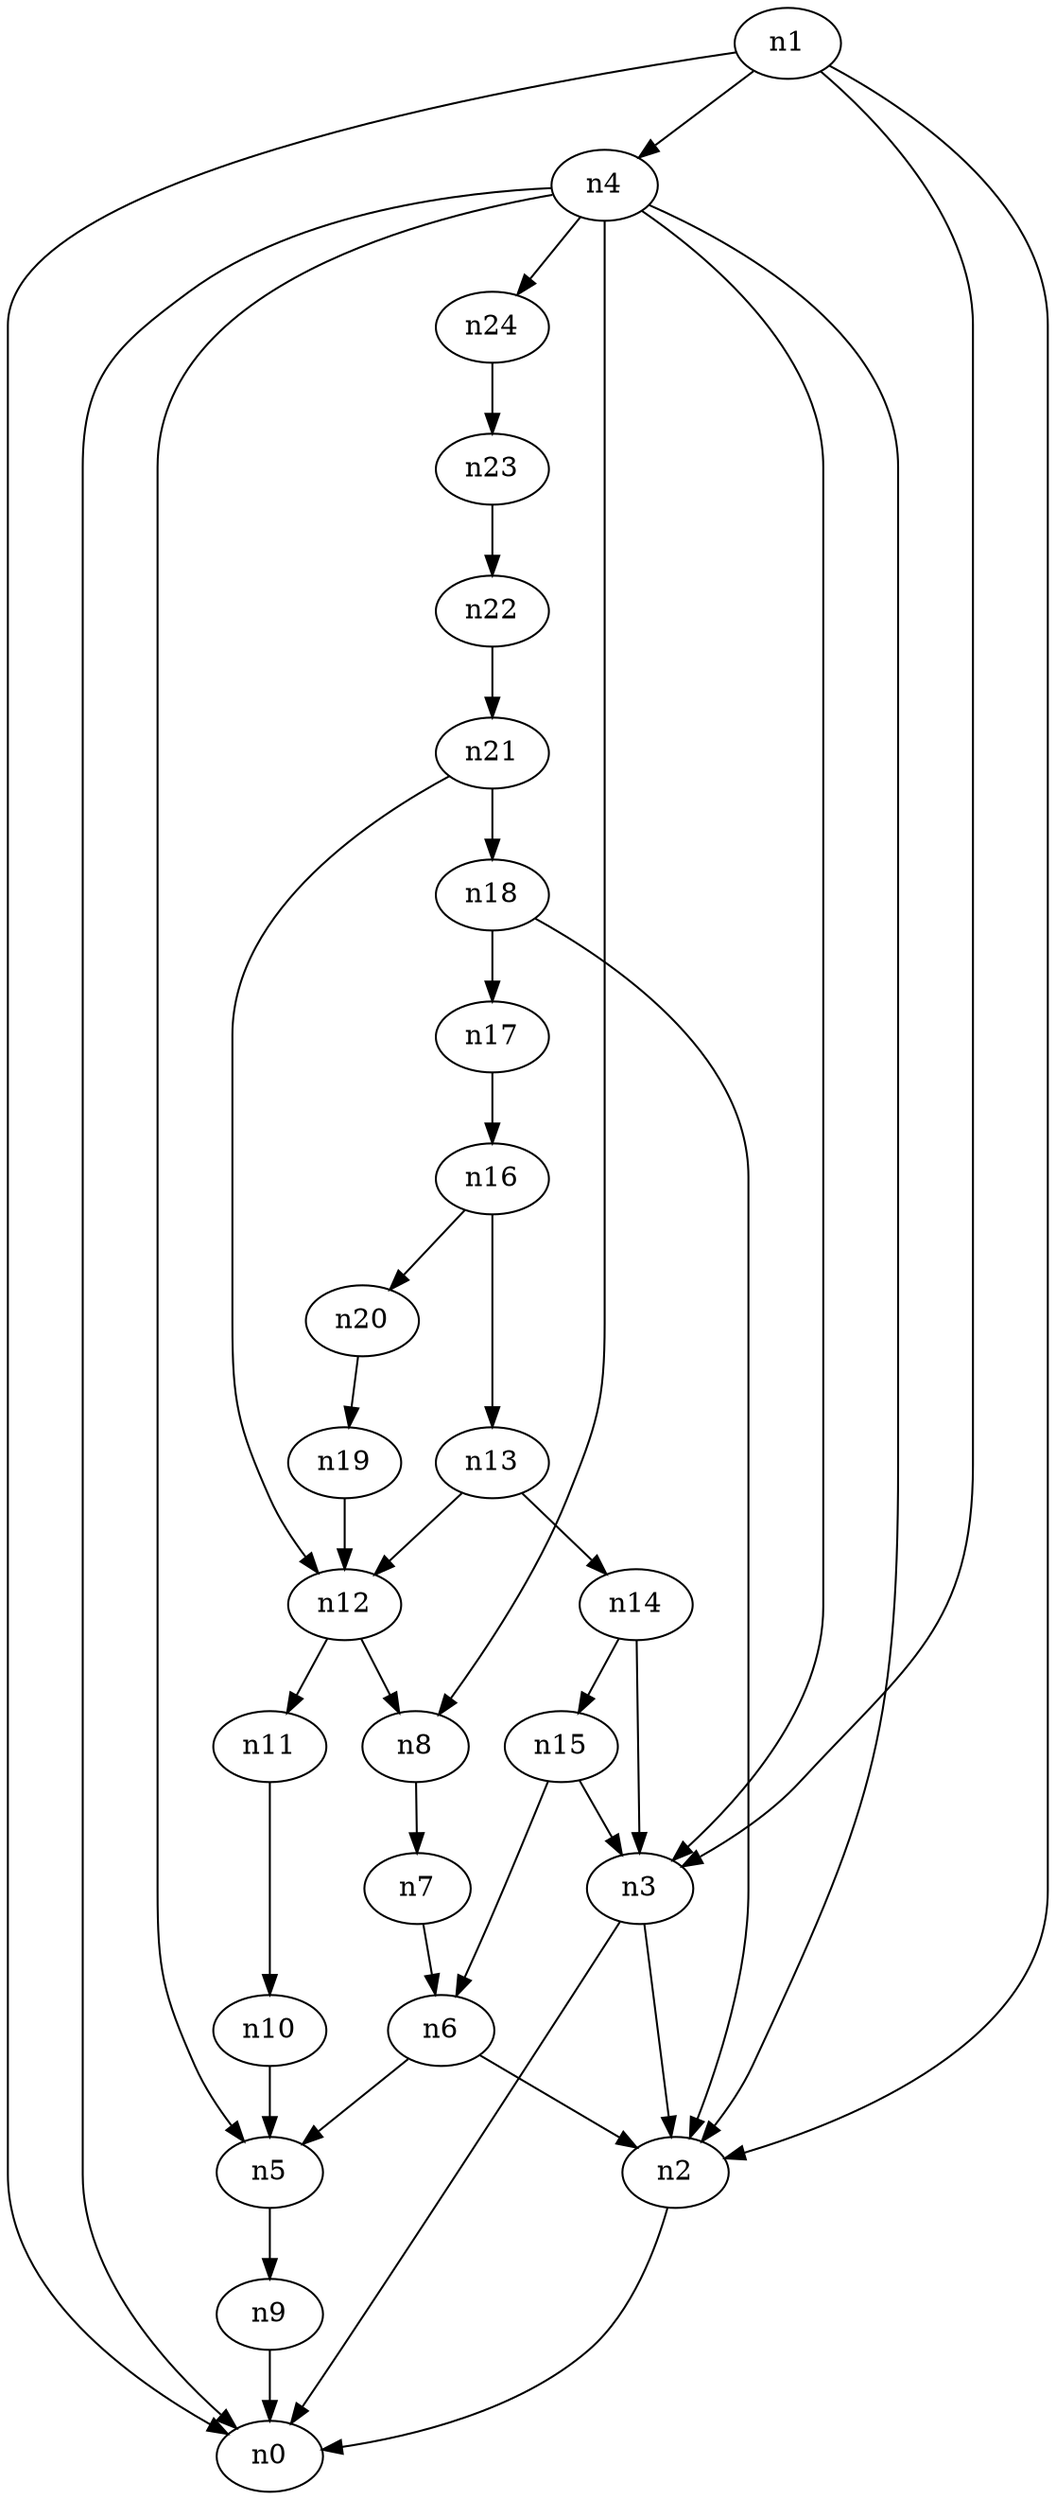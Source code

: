 digraph G {
	n1 -> n0	 [_graphml_id=e0];
	n1 -> n2	 [_graphml_id=e1];
	n1 -> n3	 [_graphml_id=e6];
	n1 -> n4	 [_graphml_id=e9];
	n2 -> n0	 [_graphml_id=e5];
	n3 -> n0	 [_graphml_id=e8];
	n3 -> n2	 [_graphml_id=e2];
	n4 -> n0	 [_graphml_id=e4];
	n4 -> n2	 [_graphml_id=e7];
	n4 -> n3	 [_graphml_id=e3];
	n4 -> n5	 [_graphml_id=e10];
	n4 -> n8	 [_graphml_id=e15];
	n4 -> n24	 [_graphml_id=e40];
	n5 -> n9	 [_graphml_id=e17];
	n6 -> n2	 [_graphml_id=e12];
	n6 -> n5	 [_graphml_id=e11];
	n7 -> n6	 [_graphml_id=e13];
	n8 -> n7	 [_graphml_id=e14];
	n9 -> n0	 [_graphml_id=e16];
	n10 -> n5	 [_graphml_id=e18];
	n11 -> n10	 [_graphml_id=e19];
	n12 -> n8	 [_graphml_id=e21];
	n12 -> n11	 [_graphml_id=e20];
	n13 -> n12	 [_graphml_id=e22];
	n13 -> n14	 [_graphml_id=e23];
	n14 -> n3	 [_graphml_id=e24];
	n14 -> n15	 [_graphml_id=e36];
	n15 -> n3	 [_graphml_id=e26];
	n15 -> n6	 [_graphml_id=e25];
	n16 -> n13	 [_graphml_id=e27];
	n16 -> n20	 [_graphml_id=e33];
	n17 -> n16	 [_graphml_id=e28];
	n18 -> n2	 [_graphml_id=e30];
	n18 -> n17	 [_graphml_id=e29];
	n19 -> n12	 [_graphml_id=e31];
	n20 -> n19	 [_graphml_id=e32];
	n21 -> n12	 [_graphml_id=e34];
	n21 -> n18	 [_graphml_id=e35];
	n22 -> n21	 [_graphml_id=e37];
	n23 -> n22	 [_graphml_id=e38];
	n24 -> n23	 [_graphml_id=e39];
}
